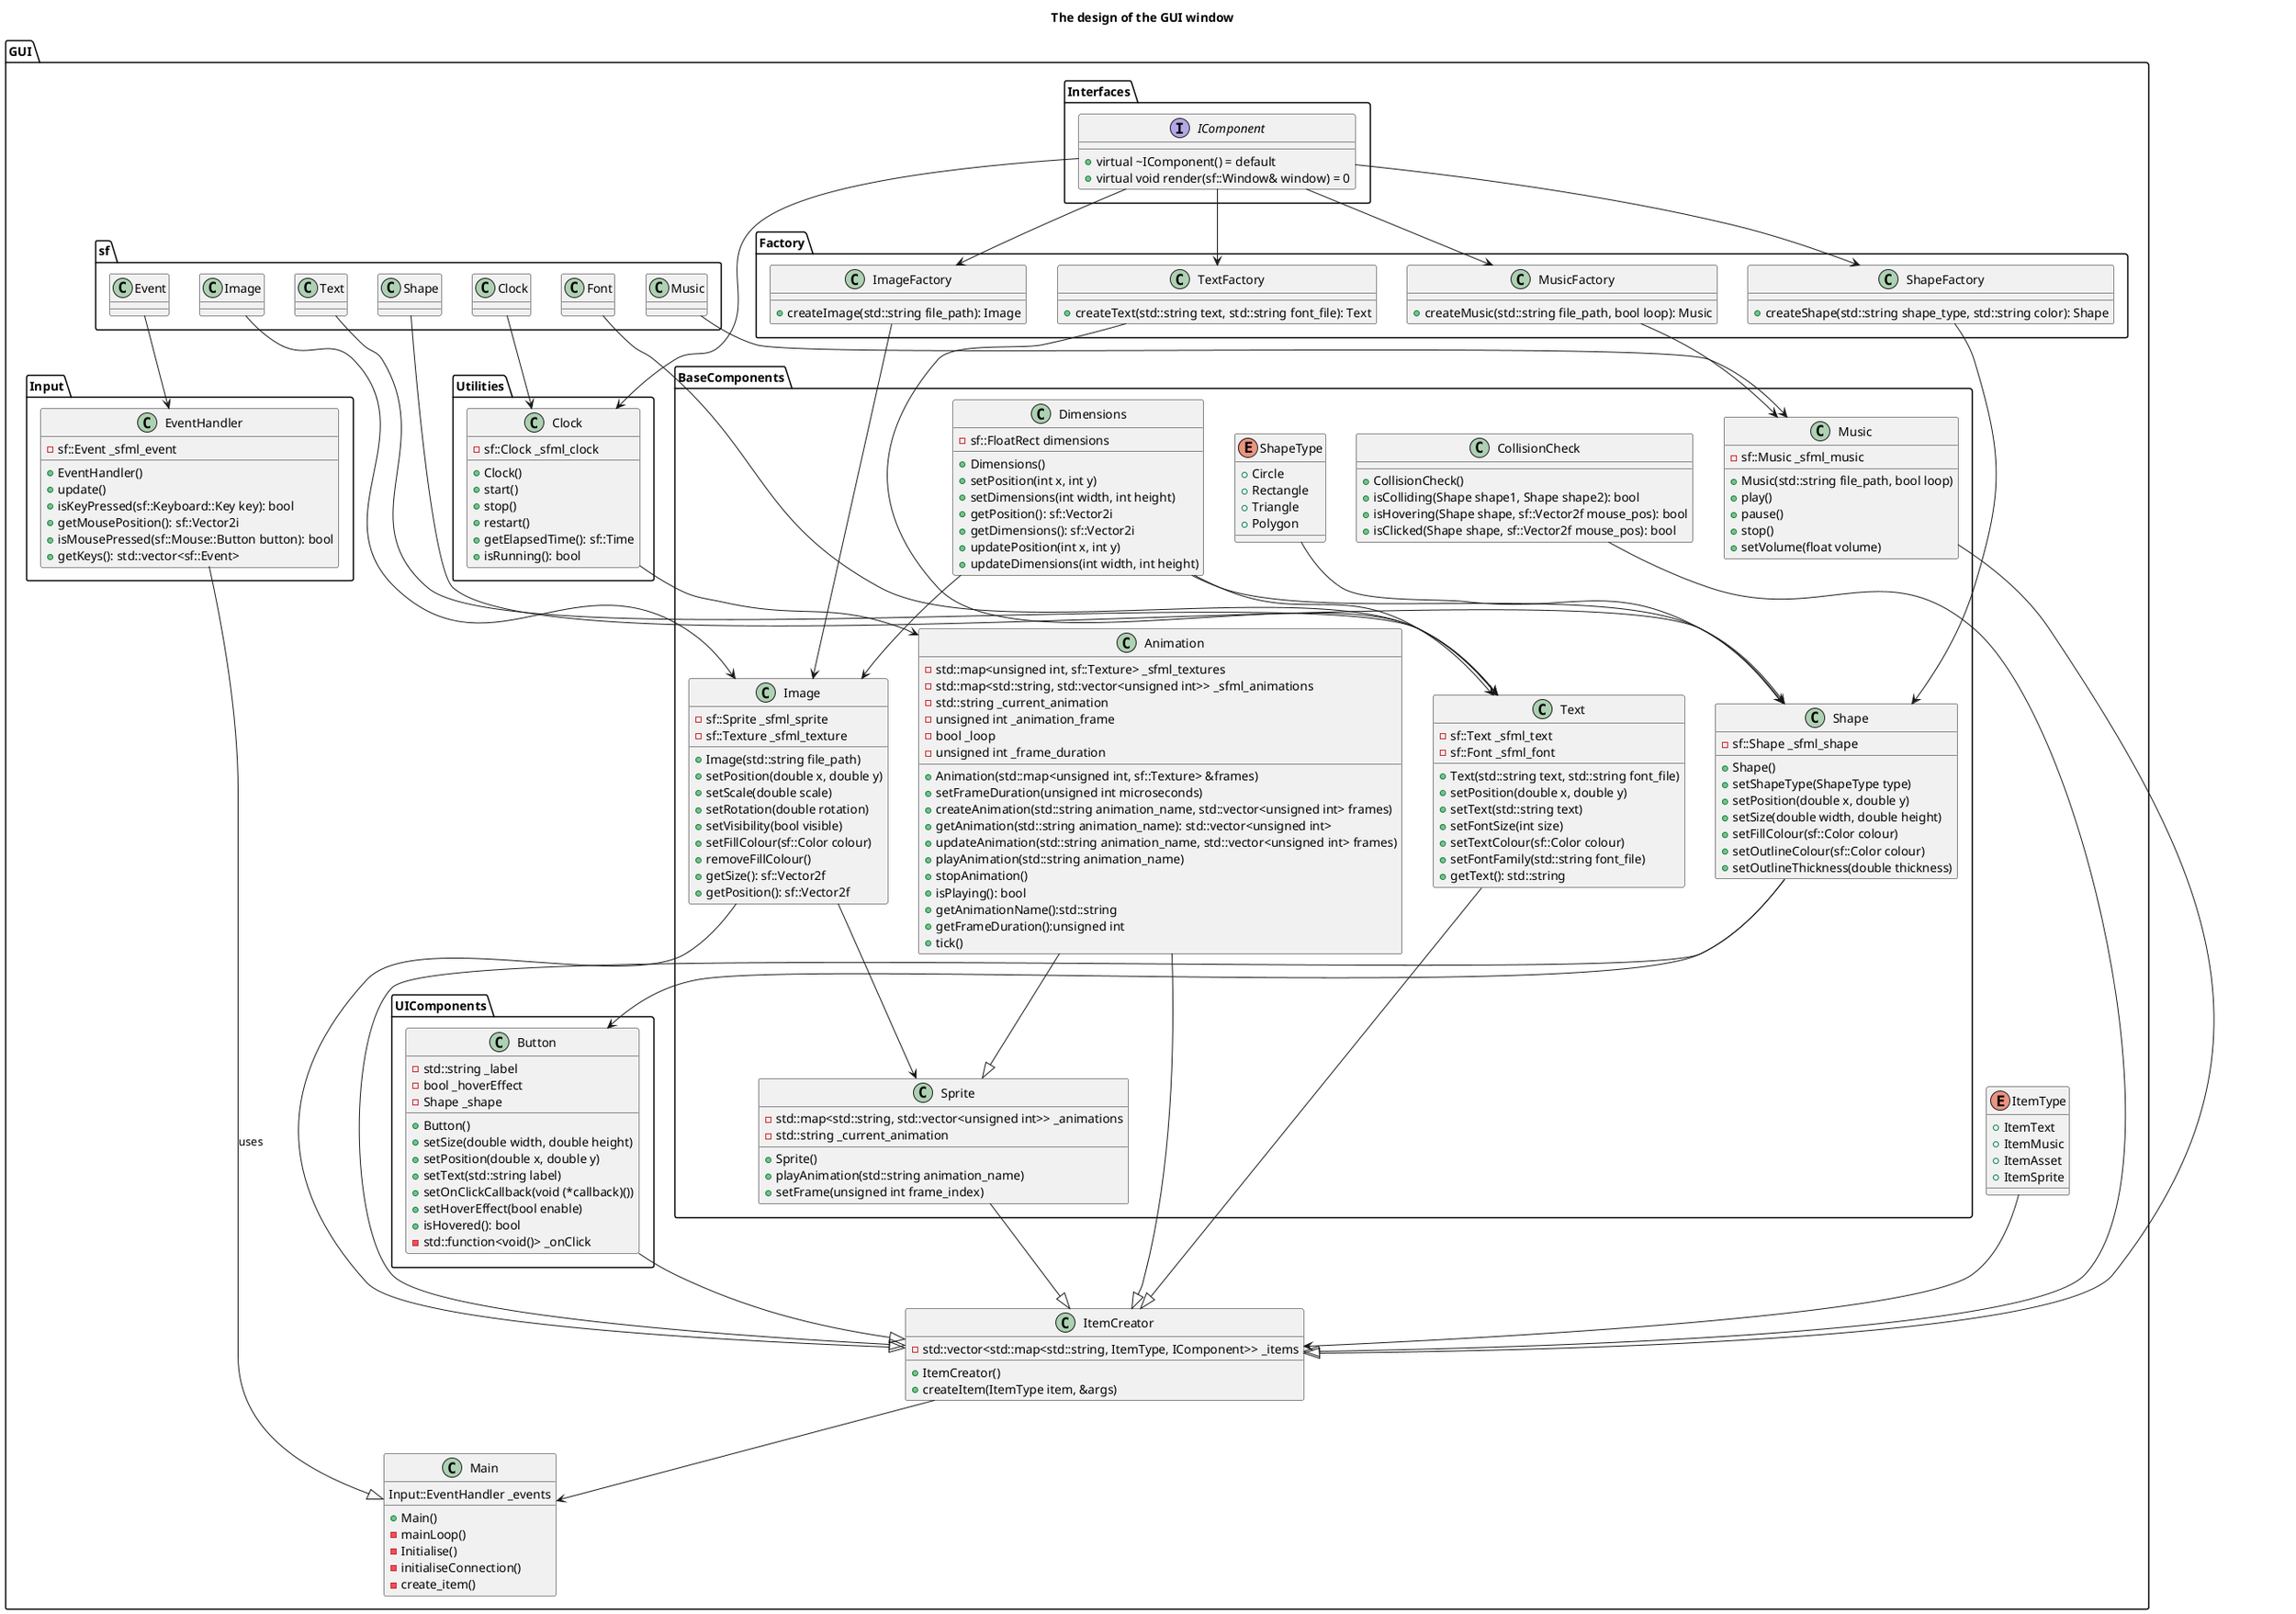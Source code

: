 @startuml Updated GUI Module Design

title "The design of the GUI window"

namespace GUI {
    namespace Interfaces {
        interface IComponent {
            +virtual ~IComponent() = default
            +virtual void render(sf::Window& window) = 0
        }
    }

    namespace Factory {
        class TextFactory {
            +createText(std::string text, std::string font_file): Text
        }
        class ImageFactory {
            +createImage(std::string file_path): Image
        }
        class MusicFactory {
            +createMusic(std::string file_path, bool loop): Music
        }
        class ShapeFactory {
            +createShape(std::string shape_type, std::string color): Shape
        }
    }


    namespace BaseComponents {

        class Dimensions {
            +Dimensions()
            +setPosition(int x, int y)
            +setDimensions(int width, int height)
            +getPosition(): sf::Vector2i
            +getDimensions(): sf::Vector2i
            +updatePosition(int x, int y)
            +updateDimensions(int width, int height)
            - sf::FloatRect dimensions
        }

        class CollisionCheck {
            +CollisionCheck()
            +isColliding(Shape shape1, Shape shape2): bool
            +isHovering(Shape shape, sf::Vector2f mouse_pos): bool
            +isClicked(Shape shape, sf::Vector2f mouse_pos): bool
        }

        class Animation {
            +Animation(std::map<unsigned int, sf::Texture> &frames)
            +setFrameDuration(unsigned int microseconds)
            +createAnimation(std::string animation_name, std::vector<unsigned int> frames)
            +getAnimation(std::string animation_name): std::vector<unsigned int>
            +updateAnimation(std::string animation_name, std::vector<unsigned int> frames)
            +playAnimation(std::string animation_name)
            +stopAnimation()
            +isPlaying(): bool
            +getAnimationName():std::string
            +getFrameDuration():unsigned int
            +tick()
            -std::map<unsigned int, sf::Texture> _sfml_textures
            -std::map<std::string, std::vector<unsigned int>> _sfml_animations
            -std::string _current_animation
            -unsigned int _animation_frame
            -bool _loop
            -unsigned int _frame_duration
        }

        class Text {
            +Text(std::string text, std::string font_file)
            +setPosition(double x, double y)
            +setText(std::string text)
            +setFontSize(int size)
            +setTextColour(sf::Color colour)
            +setFontFamily(std::string font_file)
            +getText(): std::string
            -sf::Text _sfml_text
            -sf::Font _sfml_font
        }

        class Music {
            +Music(std::string file_path, bool loop)
            +play()
            +pause()
            +stop()
            +setVolume(float volume)
            -sf::Music _sfml_music
        }

        class Image {
            +Image(std::string file_path)
            +setPosition(double x, double y)
            +setScale(double scale)
            +setRotation(double rotation)
            +setVisibility(bool visible)
            +setFillColour(sf::Color colour)
            +removeFillColour()
            +getSize(): sf::Vector2f
            +getPosition(): sf::Vector2f
            -sf::Sprite _sfml_sprite
            -sf::Texture _sfml_texture
        }

        class Sprite {
            +Sprite()
            +playAnimation(std::string animation_name)
            +setFrame(unsigned int frame_index)
            -std::map<std::string, std::vector<unsigned int>> _animations
            -std::string _current_animation
        }

        enum ShapeType {
            +Circle
            +Rectangle
            +Triangle
            +Polygon
        }

        class Shape {
            +Shape()
            +setShapeType(ShapeType type)
            +setPosition(double x, double y)
            +setSize(double width, double height)
            +setFillColour(sf::Color colour)
            +setOutlineColour(sf::Color colour)
            +setOutlineThickness(double thickness)
            -sf::Shape _sfml_shape
        }
    }

    namespace UIComponents {
        class Button {
            +Button()
            +setSize(double width, double height)
            +setPosition(double x, double y)
            +setText(std::string label)
            +setOnClickCallback(void (*callback)())
            +setHoverEffect(bool enable)
            +isHovered(): bool
            -std::string _label
            -std::function<void()> _onClick
            -bool _hoverEffect
            -Shape _shape
        }

    }

    namespace Input {
        class EventHandler {
            +EventHandler()
            +update()
            +isKeyPressed(sf::Keyboard::Key key): bool
            +getMousePosition(): sf::Vector2i
            +isMousePressed(sf::Mouse::Button button): bool
            +getKeys(): std::vector<sf::Event>
            -sf::Event _sfml_event
        }
    }

    namespace Utilities {
        class Clock {
            +Clock()
            +start()
            +stop()
            +restart()
            +getElapsedTime(): sf::Time
            +isRunning(): bool
            -sf::Clock _sfml_clock
        }
    }

    
    namespace sf {
        class Text {}
        class Font {}
        class Music {}
        class Clock {}
        class Image {}
        class Shape {}
        class Event {}
    }

    enum ItemType {
        +ItemText
        +ItemMusic
        +ItemAsset
        +ItemSprite
    }

    class ItemCreator {
        +ItemCreator()
        +createItem(ItemType item, &args)
        - std::vector<std::map<std::string, ItemType, IComponent>> _items
    }

    class Main {
        +Main()
        -mainLoop()
        -Initialise()
        -initialiseConnection()
        -create_item()
        Input::EventHandler _events
    }

    ' Base sfml classes
    sf.Event --> Input.EventHandler
    sf.Clock --> Utilities.Clock
    sf.Text --> BaseComponents.Text
    sf.Font --> BaseComponents.Text
    sf.Music --> BaseComponents.Music
    sf.Image --> BaseComponents.Image
    sf.Shape --> BaseComponents.Shape

    ' Generic component for polymorphism
    Interfaces.IComponent --> Utilities.Clock
    Interfaces.IComponent --> Factory.TextFactory
    Interfaces.IComponent --> Factory.ImageFactory
    Interfaces.IComponent --> Factory.ShapeFactory
    Interfaces.IComponent --> Factory.MusicFactory

    ' Factory components
    Factory.TextFactory --> BaseComponents.Text
    Factory.ImageFactory --> BaseComponents.Image
    Factory.ShapeFactory --> BaseComponents.Shape
    Factory.MusicFactory --> BaseComponents.Music

    ' Item position tracking
    BaseComponents.Dimensions --> BaseComponents.Text
    BaseComponents.Dimensions --> BaseComponents.Image
    BaseComponents.Dimensions --> BaseComponents.Shape

    ' Base components
    BaseComponents.Image --> BaseComponents.Sprite
    BaseComponents.Animation --|> BaseComponents.Sprite
    Utilities.Clock --> BaseComponents.Animation
    BaseComponents.ShapeType --> BaseComponents.Shape

    ' UI ready components
    BaseComponents.Shape --> UIComponents.Button

    ' Showing the inheritance for the Item creator class
    ItemType --> ItemCreator

    ' All the Components are linked to the ItemCreator
    BaseComponents.Text --|> ItemCreator
    BaseComponents.CollisionCheck --|> ItemCreator
    BaseComponents.Animation --|> ItemCreator
    BaseComponents.Music --|> ItemCreator
    BaseComponents.Image --|> ItemCreator
    BaseComponents.Sprite --|> ItemCreator
    BaseComponents.Shape --|> ItemCreator
    UIComponents.Button --|> ItemCreator

    ' The root linker
    Input.EventHandler --|> Main: uses
    ItemCreator --> Main
}

@enduml
